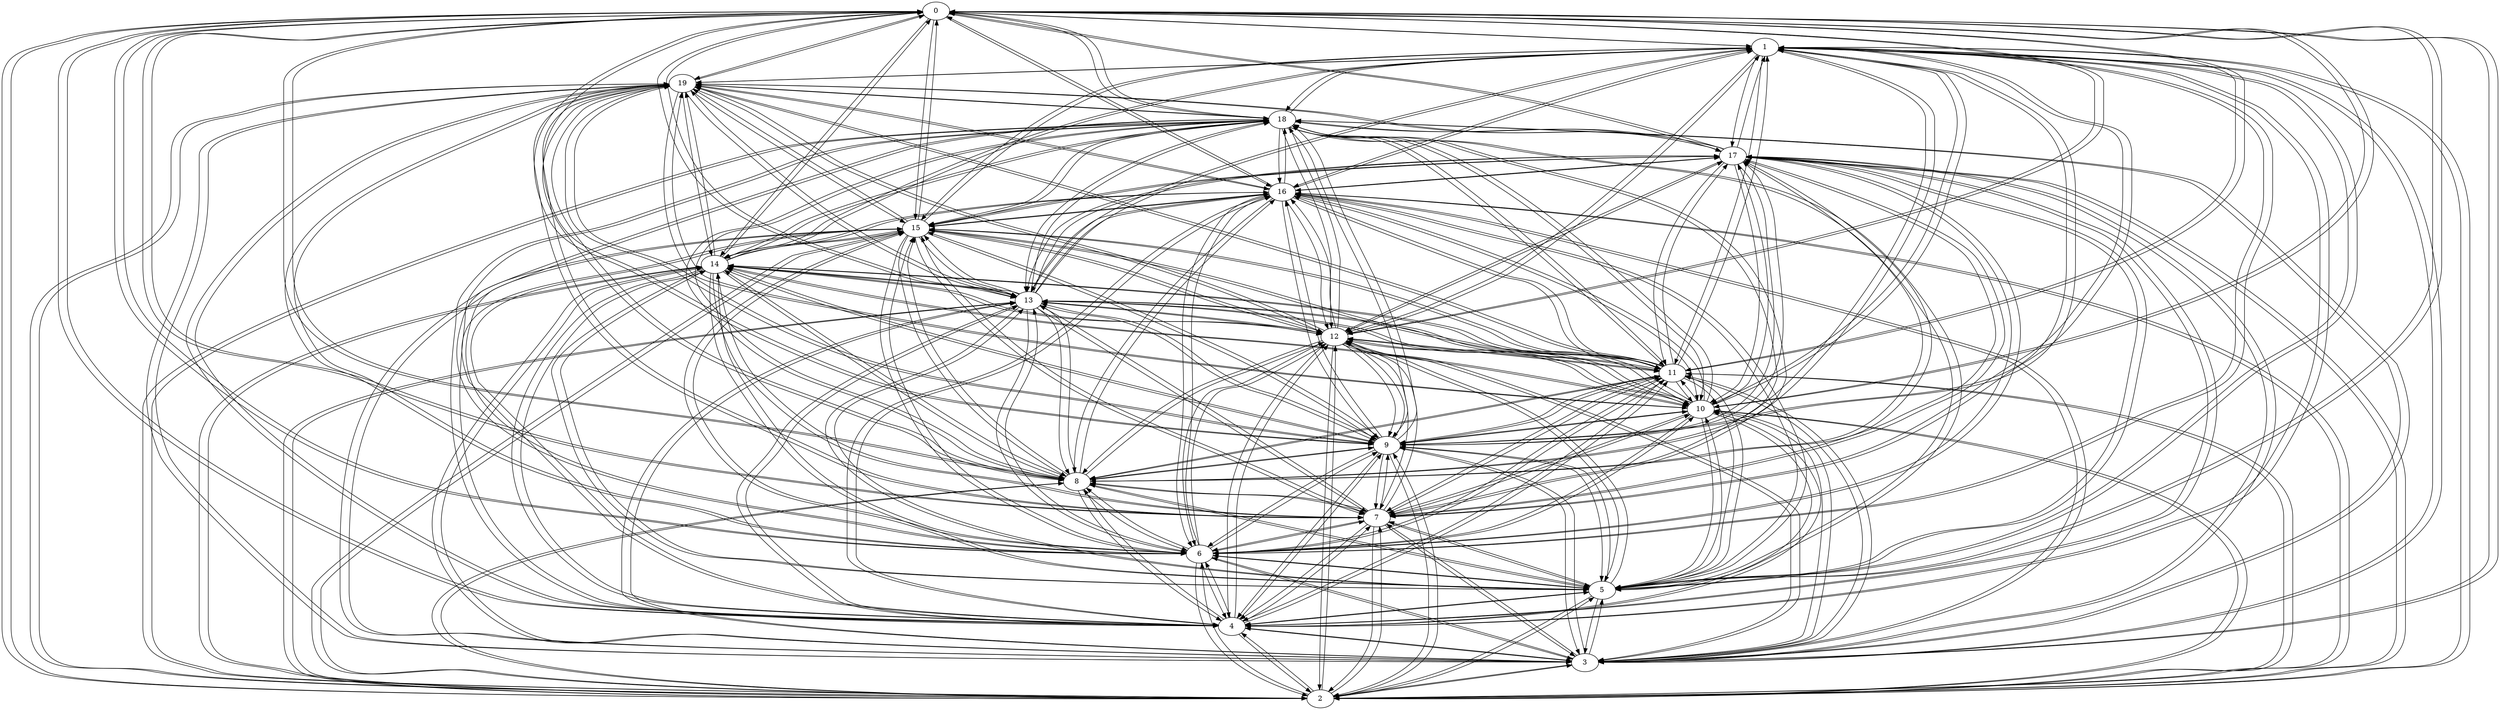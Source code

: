 digraph {
	0
	1
	2
	3
	4
	5
	6
	7
	8
	9
	10
	11
	12
	13
	14
	15
	16
	17
	18
	19
	8 -> 2
	2 -> 8
	2 -> 3
	3 -> 2
	19 -> 14
	14 -> 19
	10 -> 13
	13 -> 10
	8 -> 7
	7 -> 8
	14 -> 7
	7 -> 14
	13 -> 5
	5 -> 13
	2 -> 11
	11 -> 2
	1 -> 10
	10 -> 1
	9 -> 2
	2 -> 9
	17 -> 6
	6 -> 17
	0 -> 13
	13 -> 0
	1 -> 14
	14 -> 1
	3 -> 4
	4 -> 3
	16 -> 17
	17 -> 16
	9 -> 13
	13 -> 9
	0 -> 2
	2 -> 0
	16 -> 12
	12 -> 16
	0 -> 19
	19 -> 0
	16 -> 15
	15 -> 16
	2 -> 4
	4 -> 2
	16 -> 13
	13 -> 16
	1 -> 19
	19 -> 1
	9 -> 14
	14 -> 9
	11 -> 3
	3 -> 11
	9 -> 12
	12 -> 9
	9 -> 15
	15 -> 9
	11 -> 14
	14 -> 11
	4 -> 7
	7 -> 4
	0 -> 10
	10 -> 0
	0 -> 18
	18 -> 0
	12 -> 5
	5 -> 12
	5 -> 15
	15 -> 5
	2 -> 19
	19 -> 2
	6 -> 7
	7 -> 6
	3 -> 14
	14 -> 3
	18 -> 12
	12 -> 18
	17 -> 18
	18 -> 17
	10 -> 12
	12 -> 10
	18 -> 5
	5 -> 18
	10 -> 5
	5 -> 10
	16 -> 1
	1 -> 16
	2 -> 7
	7 -> 2
	0 -> 9
	9 -> 0
	1 -> 9
	9 -> 1
	2 -> 10
	10 -> 2
	2 -> 18
	18 -> 2
	1 -> 11
	11 -> 1
	17 -> 19
	19 -> 17
	19 -> 12
	12 -> 19
	0 -> 16
	16 -> 0
	2 -> 5
	5 -> 2
	19 -> 15
	15 -> 19
	2 -> 15
	15 -> 2
	2 -> 12
	12 -> 2
	17 -> 7
	7 -> 17
	12 -> 13
	13 -> 12
	15 -> 7
	7 -> 15
	9 -> 19
	19 -> 9
	8 -> 4
	4 -> 8
	10 -> 4
	4 -> 10
	6 -> 15
	15 -> 6
	18 -> 4
	4 -> 18
	19 -> 11
	11 -> 19
	1 -> 15
	15 -> 1
	4 -> 5
	5 -> 4
	9 -> 7
	7 -> 9
	16 -> 5
	5 -> 16
	9 -> 17
	17 -> 9
	10 -> 11
	11 -> 10
	9 -> 5
	5 -> 9
	11 -> 5
	5 -> 11
	1 -> 7
	7 -> 1
	0 -> 3
	3 -> 0
	16 -> 2
	2 -> 16
	4 -> 13
	13 -> 4
	3 -> 12
	12 -> 3
	8 -> 18
	18 -> 8
	9 -> 11
	11 -> 9
	3 -> 5
	5 -> 3
	17 -> 15
	15 -> 17
	1 -> 6
	6 -> 1
	8 -> 5
	5 -> 8
	8 -> 15
	15 -> 8
	18 -> 3
	3 -> 18
	8 -> 12
	12 -> 8
	19 -> 7
	7 -> 19
	2 -> 14
	14 -> 2
	19 -> 3
	3 -> 19
	8 -> 13
	13 -> 8
	17 -> 13
	13 -> 17
	18 -> 13
	13 -> 18
	5 -> 7
	7 -> 5
	12 -> 7
	7 -> 12
	4 -> 15
	15 -> 4
	4 -> 12
	12 -> 4
	10 -> 6
	6 -> 10
	16 -> 3
	3 -> 16
	9 -> 3
	3 -> 9
	11 -> 12
	12 -> 11
	2 -> 6
	6 -> 2
	0 -> 12
	12 -> 0
	0 -> 5
	5 -> 0
	13 -> 6
	6 -> 13
	0 -> 17
	17 -> 0
	14 -> 15
	15 -> 14
	10 -> 18
	18 -> 10
	17 -> 3
	3 -> 17
	18 -> 14
	14 -> 18
	2 -> 13
	13 -> 2
	17 -> 2
	2 -> 17
	11 -> 4
	4 -> 11
	18 -> 19
	19 -> 18
	10 -> 19
	19 -> 10
	16 -> 9
	9 -> 16
	13 -> 15
	15 -> 13
	3 -> 7
	7 -> 3
	13 -> 14
	14 -> 13
	0 -> 1
	1 -> 0
	3 -> 6
	6 -> 3
	6 -> 14
	14 -> 6
	1 -> 18
	18 -> 1
	1 -> 17
	17 -> 1
	1 -> 12
	12 -> 1
	1 -> 5
	5 -> 1
	8 -> 6
	6 -> 8
	4 -> 14
	14 -> 4
	16 -> 18
	18 -> 16
	11 -> 7
	7 -> 11
	16 -> 10
	10 -> 16
	8 -> 16
	16 -> 8
	8 -> 11
	11 -> 8
	9 -> 18
	18 -> 9
	9 -> 10
	10 -> 9
	1 -> 2
	2 -> 1
	19 -> 4
	4 -> 19
	8 -> 9
	9 -> 8
	18 -> 11
	11 -> 18
	0 -> 15
	15 -> 0
	16 -> 19
	19 -> 16
	0 -> 14
	14 -> 0
	17 -> 10
	10 -> 17
	1 -> 4
	4 -> 1
	4 -> 6
	6 -> 4
	10 -> 15
	15 -> 10
	18 -> 15
	15 -> 18
	8 -> 14
	14 -> 8
	17 -> 12
	12 -> 17
	17 -> 5
	5 -> 17
	16 -> 4
	4 -> 16
	0 -> 11
	11 -> 0
	16 -> 6
	6 -> 16
	9 -> 4
	4 -> 9
	8 -> 19
	19 -> 8
	11 -> 6
	6 -> 11
	9 -> 6
	6 -> 9
	0 -> 6
	6 -> 0
	18 -> 7
	7 -> 18
	10 -> 7
	7 -> 10
	16 -> 11
	11 -> 16
	0 -> 4
	4 -> 0
	3 -> 13
	13 -> 3
	8 -> 1
	1 -> 8
	5 -> 6
	6 -> 5
	17 -> 4
	4 -> 17
	12 -> 6
	6 -> 12
	0 -> 7
	7 -> 0
	18 -> 6
	6 -> 18
	1 -> 3
	3 -> 1
	11 -> 13
	13 -> 11
	16 -> 14
	14 -> 16
	17 -> 11
	11 -> 17
	11 -> 15
	15 -> 11
	19 -> 6
	6 -> 19
	1 -> 13
	13 -> 1
	0 -> 8
	8 -> 0
	3 -> 15
	15 -> 3
	8 -> 17
	17 -> 8
	13 -> 7
	7 -> 13
	12 -> 14
	14 -> 12
	5 -> 14
	14 -> 5
	12 -> 15
	15 -> 12
	10 -> 3
	3 -> 10
	10 -> 14
	14 -> 10
	19 -> 13
	13 -> 19
}
